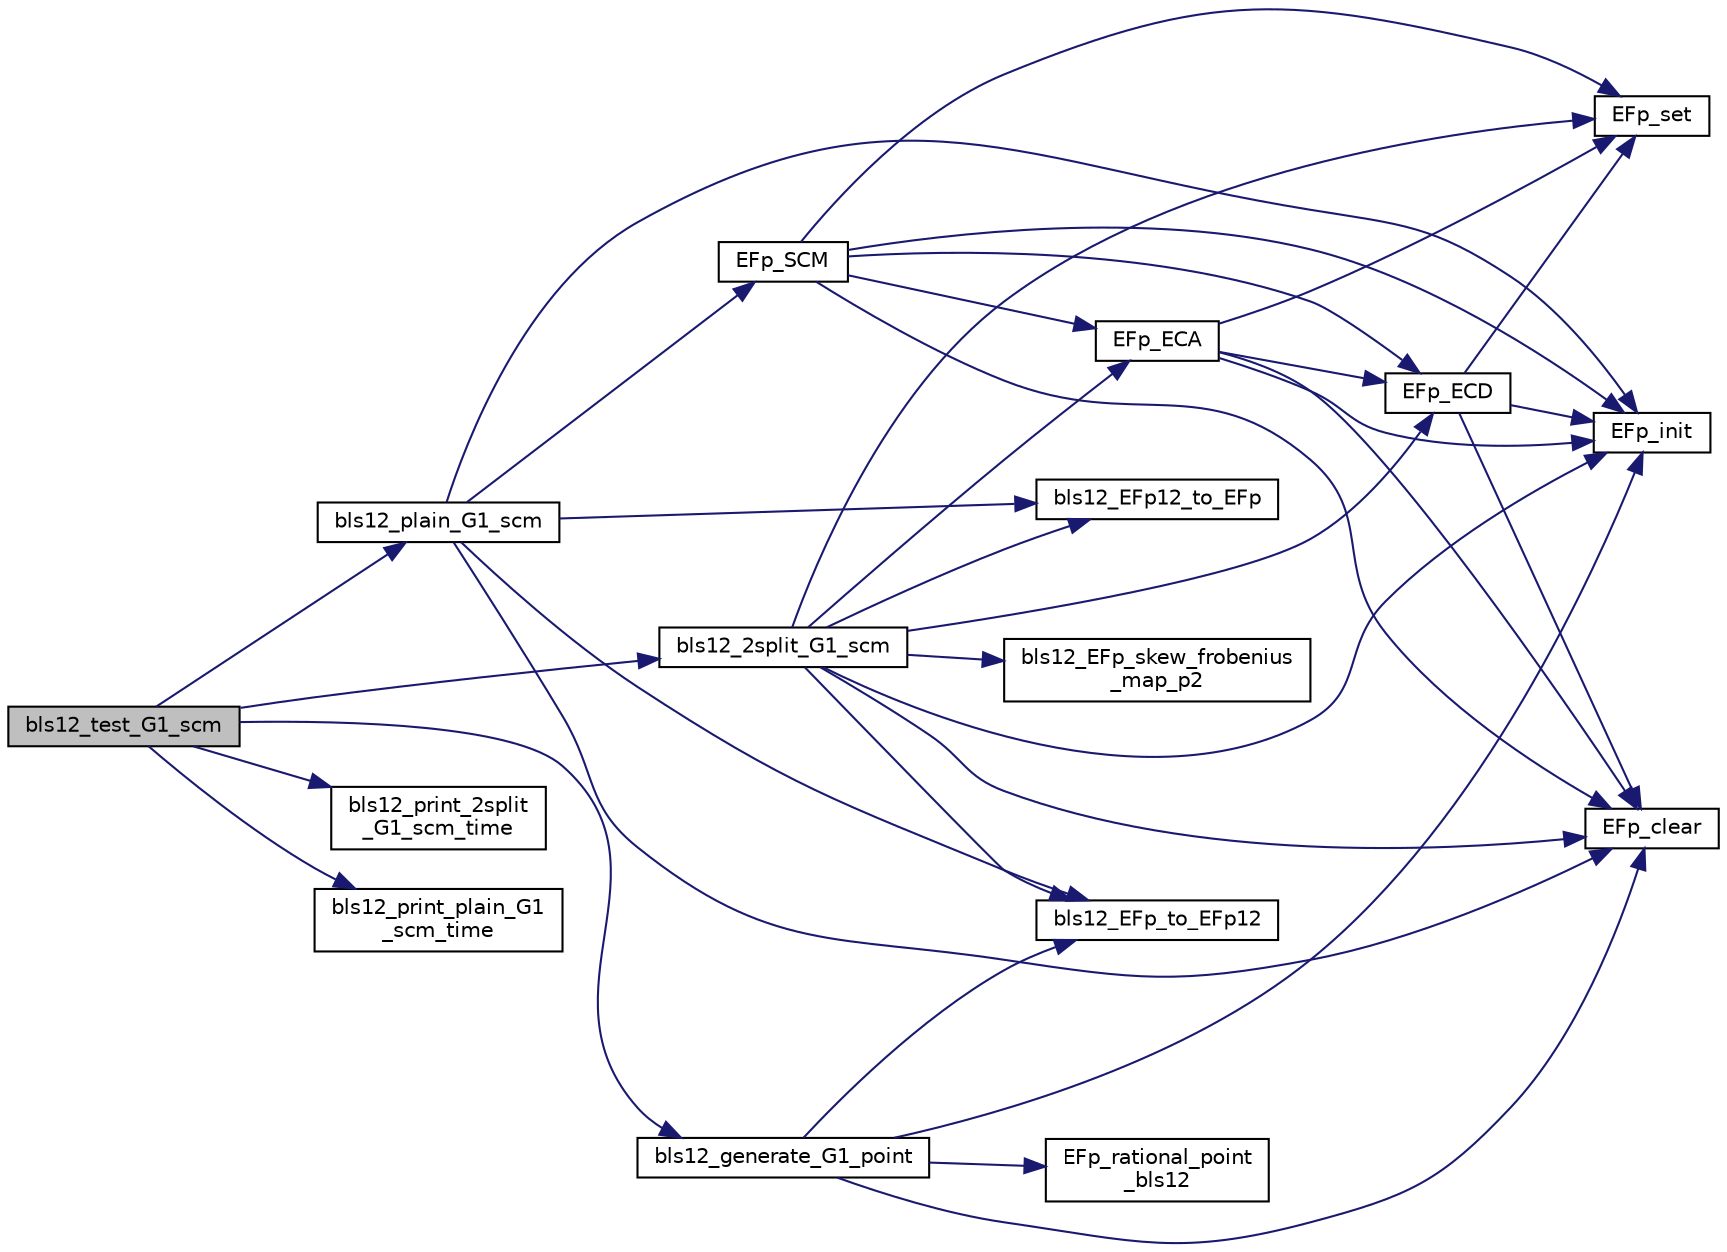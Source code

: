 digraph "bls12_test_G1_scm"
{
  edge [fontname="Helvetica",fontsize="10",labelfontname="Helvetica",labelfontsize="10"];
  node [fontname="Helvetica",fontsize="10",shape=record];
  rankdir="LR";
  Node0 [label="bls12_test_G1_scm",height=0.2,width=0.4,color="black", fillcolor="grey75", style="filled", fontcolor="black"];
  Node0 -> Node1 [color="midnightblue",fontsize="10",style="solid"];
  Node1 [label="bls12_2split_G1_scm",height=0.2,width=0.4,color="black", fillcolor="white", style="filled",URL="$bls12__scm_8h.html#aae42e6e607e5af6339f4fc74acd931e3"];
  Node1 -> Node2 [color="midnightblue",fontsize="10",style="solid"];
  Node2 [label="bls12_EFp12_to_EFp",height=0.2,width=0.4,color="black", fillcolor="white", style="filled",URL="$bls12__twist_8h.html#ab400c20c7379b8092500f351fda16323"];
  Node1 -> Node3 [color="midnightblue",fontsize="10",style="solid"];
  Node3 [label="bls12_EFp_skew_frobenius\l_map_p2",height=0.2,width=0.4,color="black", fillcolor="white", style="filled",URL="$bls12__skew__frobenius_8h.html#a27f5995aeb743e8ca184d8fdfe4dd819"];
  Node1 -> Node4 [color="midnightblue",fontsize="10",style="solid"];
  Node4 [label="bls12_EFp_to_EFp12",height=0.2,width=0.4,color="black", fillcolor="white", style="filled",URL="$bls12__twist_8h.html#a1fff3d9b5a4da8df91e68493d344cb6b"];
  Node1 -> Node5 [color="midnightblue",fontsize="10",style="solid"];
  Node5 [label="EFp_clear",height=0.2,width=0.4,color="black", fillcolor="white", style="filled",URL="$bn__efp_8h.html#a8d12aae9ceed0cf06fffc1dc2c2aae40"];
  Node1 -> Node6 [color="midnightblue",fontsize="10",style="solid"];
  Node6 [label="EFp_ECA",height=0.2,width=0.4,color="black", fillcolor="white", style="filled",URL="$bn__efp_8h.html#a4b290a91bf913cf38dffee13f1db784b"];
  Node6 -> Node7 [color="midnightblue",fontsize="10",style="solid"];
  Node7 [label="EFp_set",height=0.2,width=0.4,color="black", fillcolor="white", style="filled",URL="$bn__efp_8h.html#abb438750cc5bfec2da8cd2f3863a985f"];
  Node6 -> Node8 [color="midnightblue",fontsize="10",style="solid"];
  Node8 [label="EFp_ECD",height=0.2,width=0.4,color="black", fillcolor="white", style="filled",URL="$bn__efp_8h.html#a9ba98cee075d39257ea190cbe340dec5"];
  Node8 -> Node9 [color="midnightblue",fontsize="10",style="solid"];
  Node9 [label="EFp_init",height=0.2,width=0.4,color="black", fillcolor="white", style="filled",URL="$bn__efp_8h.html#a2b1c0fe61a09134e31640f1565a48ed1"];
  Node8 -> Node7 [color="midnightblue",fontsize="10",style="solid"];
  Node8 -> Node5 [color="midnightblue",fontsize="10",style="solid"];
  Node6 -> Node9 [color="midnightblue",fontsize="10",style="solid"];
  Node6 -> Node5 [color="midnightblue",fontsize="10",style="solid"];
  Node1 -> Node8 [color="midnightblue",fontsize="10",style="solid"];
  Node1 -> Node9 [color="midnightblue",fontsize="10",style="solid"];
  Node1 -> Node7 [color="midnightblue",fontsize="10",style="solid"];
  Node0 -> Node10 [color="midnightblue",fontsize="10",style="solid"];
  Node10 [label="bls12_generate_G1_point",height=0.2,width=0.4,color="black", fillcolor="white", style="filled",URL="$bls12__generate__points_8h.html#a72ef3b90d050e3eeb5395016e62ceaf1"];
  Node10 -> Node4 [color="midnightblue",fontsize="10",style="solid"];
  Node10 -> Node5 [color="midnightblue",fontsize="10",style="solid"];
  Node10 -> Node9 [color="midnightblue",fontsize="10",style="solid"];
  Node10 -> Node11 [color="midnightblue",fontsize="10",style="solid"];
  Node11 [label="EFp_rational_point\l_bls12",height=0.2,width=0.4,color="black", fillcolor="white", style="filled",URL="$bn__efp_8h.html#a131fa3538790c33f2006d84b4a60f4e5"];
  Node0 -> Node12 [color="midnightblue",fontsize="10",style="solid"];
  Node12 [label="bls12_plain_G1_scm",height=0.2,width=0.4,color="black", fillcolor="white", style="filled",URL="$bls12__scm_8h.html#ab42ad3cac9466541c248ac236a74159f"];
  Node12 -> Node2 [color="midnightblue",fontsize="10",style="solid"];
  Node12 -> Node4 [color="midnightblue",fontsize="10",style="solid"];
  Node12 -> Node5 [color="midnightblue",fontsize="10",style="solid"];
  Node12 -> Node9 [color="midnightblue",fontsize="10",style="solid"];
  Node12 -> Node13 [color="midnightblue",fontsize="10",style="solid"];
  Node13 [label="EFp_SCM",height=0.2,width=0.4,color="black", fillcolor="white", style="filled",URL="$bn__efp_8h.html#a39968088354e07b3bff879ea6ce7eea3"];
  Node13 -> Node7 [color="midnightblue",fontsize="10",style="solid"];
  Node13 -> Node9 [color="midnightblue",fontsize="10",style="solid"];
  Node13 -> Node8 [color="midnightblue",fontsize="10",style="solid"];
  Node13 -> Node6 [color="midnightblue",fontsize="10",style="solid"];
  Node13 -> Node5 [color="midnightblue",fontsize="10",style="solid"];
  Node0 -> Node14 [color="midnightblue",fontsize="10",style="solid"];
  Node14 [label="bls12_print_2split\l_G1_scm_time",height=0.2,width=0.4,color="black", fillcolor="white", style="filled",URL="$bls12__timeprint_8h.html#a211f07cd23f47165f01bb41685beae36"];
  Node0 -> Node15 [color="midnightblue",fontsize="10",style="solid"];
  Node15 [label="bls12_print_plain_G1\l_scm_time",height=0.2,width=0.4,color="black", fillcolor="white", style="filled",URL="$bls12__timeprint_8h.html#a2eab533b7aad43af259ff5ff4dd4affd"];
}
